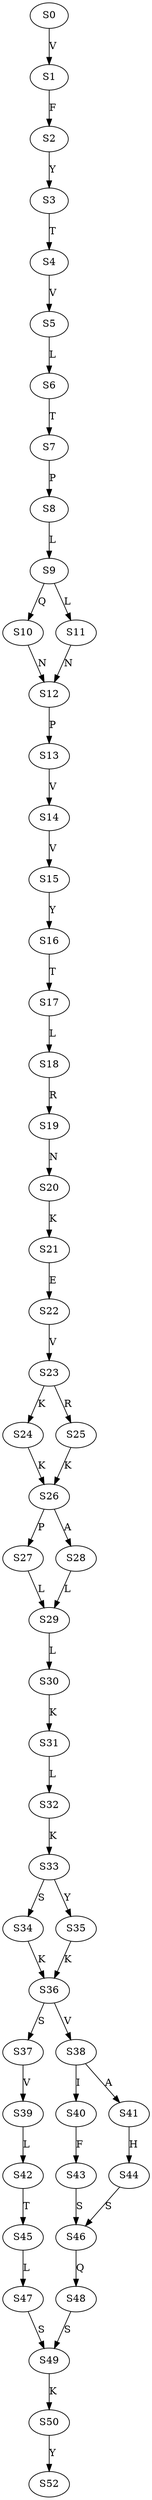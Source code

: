 strict digraph  {
	S0 -> S1 [ label = V ];
	S1 -> S2 [ label = F ];
	S2 -> S3 [ label = Y ];
	S3 -> S4 [ label = T ];
	S4 -> S5 [ label = V ];
	S5 -> S6 [ label = L ];
	S6 -> S7 [ label = T ];
	S7 -> S8 [ label = P ];
	S8 -> S9 [ label = L ];
	S9 -> S10 [ label = Q ];
	S9 -> S11 [ label = L ];
	S10 -> S12 [ label = N ];
	S11 -> S12 [ label = N ];
	S12 -> S13 [ label = P ];
	S13 -> S14 [ label = V ];
	S14 -> S15 [ label = V ];
	S15 -> S16 [ label = Y ];
	S16 -> S17 [ label = T ];
	S17 -> S18 [ label = L ];
	S18 -> S19 [ label = R ];
	S19 -> S20 [ label = N ];
	S20 -> S21 [ label = K ];
	S21 -> S22 [ label = E ];
	S22 -> S23 [ label = V ];
	S23 -> S24 [ label = K ];
	S23 -> S25 [ label = R ];
	S24 -> S26 [ label = K ];
	S25 -> S26 [ label = K ];
	S26 -> S27 [ label = P ];
	S26 -> S28 [ label = A ];
	S27 -> S29 [ label = L ];
	S28 -> S29 [ label = L ];
	S29 -> S30 [ label = L ];
	S30 -> S31 [ label = K ];
	S31 -> S32 [ label = L ];
	S32 -> S33 [ label = K ];
	S33 -> S34 [ label = S ];
	S33 -> S35 [ label = Y ];
	S34 -> S36 [ label = K ];
	S35 -> S36 [ label = K ];
	S36 -> S37 [ label = S ];
	S36 -> S38 [ label = V ];
	S37 -> S39 [ label = V ];
	S38 -> S40 [ label = I ];
	S38 -> S41 [ label = A ];
	S39 -> S42 [ label = L ];
	S40 -> S43 [ label = F ];
	S41 -> S44 [ label = H ];
	S42 -> S45 [ label = T ];
	S43 -> S46 [ label = S ];
	S44 -> S46 [ label = S ];
	S45 -> S47 [ label = L ];
	S46 -> S48 [ label = Q ];
	S47 -> S49 [ label = S ];
	S48 -> S49 [ label = S ];
	S49 -> S50 [ label = K ];
	S50 -> S52 [ label = Y ];
}
